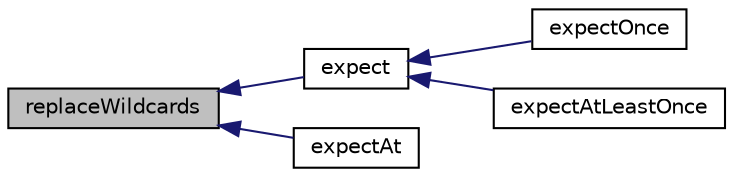 digraph "replaceWildcards"
{
  edge [fontname="Helvetica",fontsize="10",labelfontname="Helvetica",labelfontsize="10"];
  node [fontname="Helvetica",fontsize="10",shape=record];
  rankdir="LR";
  Node1 [label="replaceWildcards",height=0.2,width=0.4,color="black", fillcolor="grey75", style="filled" fontcolor="black"];
  Node1 -> Node2 [dir="back",color="midnightblue",fontsize="10",style="solid",fontname="Helvetica"];
  Node2 [label="expect",height=0.2,width=0.4,color="black", fillcolor="white", style="filled",URL="$class_simple_mock.html#a388a6138e4309a29d701d1a868aacd1e"];
  Node2 -> Node3 [dir="back",color="midnightblue",fontsize="10",style="solid",fontname="Helvetica"];
  Node3 [label="expectOnce",height=0.2,width=0.4,color="black", fillcolor="white", style="filled",URL="$class_simple_mock.html#ae2d9ef313ed087c4c85d5fc9c5b5658c"];
  Node2 -> Node4 [dir="back",color="midnightblue",fontsize="10",style="solid",fontname="Helvetica"];
  Node4 [label="expectAtLeastOnce",height=0.2,width=0.4,color="black", fillcolor="white", style="filled",URL="$class_simple_mock.html#ae2f62a01a49e4e1c22cf713925f942d4"];
  Node1 -> Node5 [dir="back",color="midnightblue",fontsize="10",style="solid",fontname="Helvetica"];
  Node5 [label="expectAt",height=0.2,width=0.4,color="black", fillcolor="white", style="filled",URL="$class_simple_mock.html#a624ee9fd5b14c15570efa6ad1b7775ca"];
}
